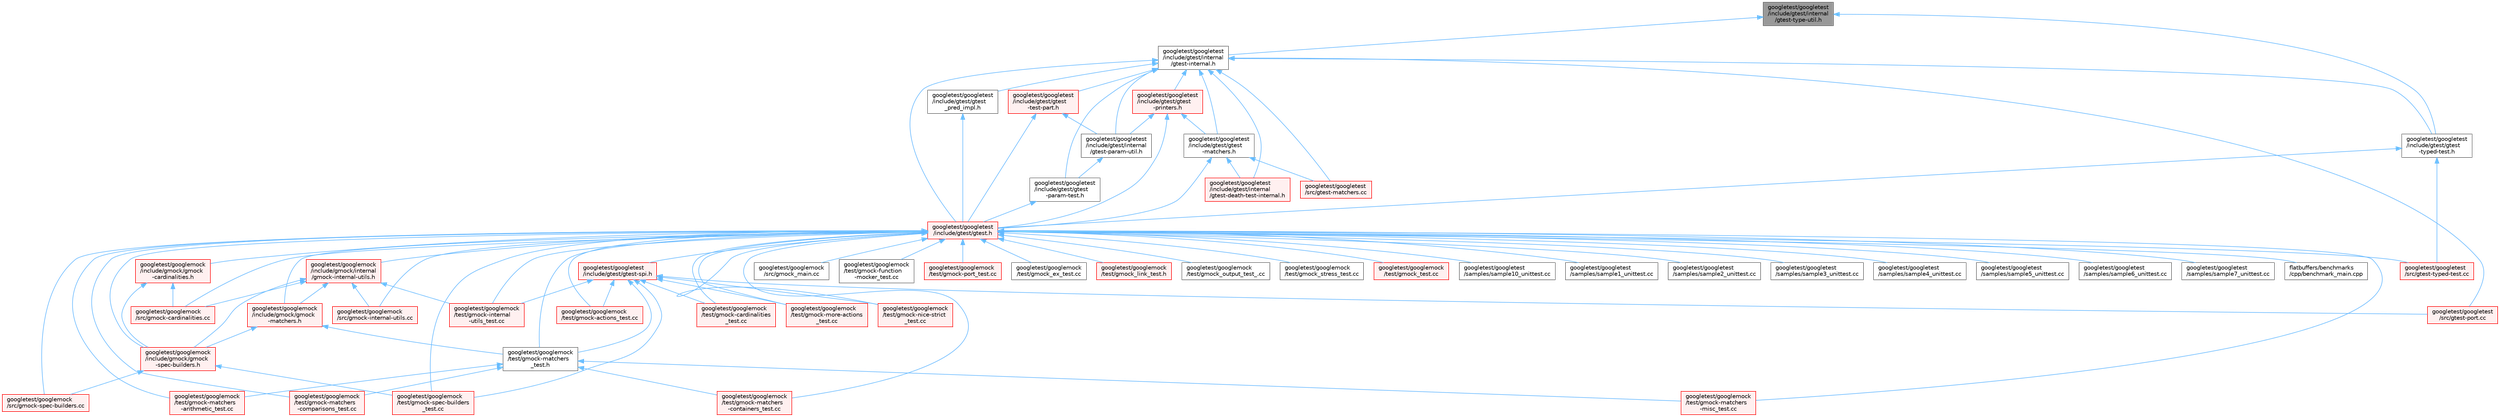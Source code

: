 digraph "googletest/googletest/include/gtest/internal/gtest-type-util.h"
{
 // LATEX_PDF_SIZE
  bgcolor="transparent";
  edge [fontname=Helvetica,fontsize=10,labelfontname=Helvetica,labelfontsize=10];
  node [fontname=Helvetica,fontsize=10,shape=box,height=0.2,width=0.4];
  Node1 [id="Node000001",label="googletest/googletest\l/include/gtest/internal\l/gtest-type-util.h",height=0.2,width=0.4,color="gray40", fillcolor="grey60", style="filled", fontcolor="black",tooltip=" "];
  Node1 -> Node2 [id="edge1_Node000001_Node000002",dir="back",color="steelblue1",style="solid",tooltip=" "];
  Node2 [id="Node000002",label="googletest/googletest\l/include/gtest/gtest\l-typed-test.h",height=0.2,width=0.4,color="grey40", fillcolor="white", style="filled",URL="$gtest-typed-test_8h.html",tooltip=" "];
  Node2 -> Node3 [id="edge2_Node000002_Node000003",dir="back",color="steelblue1",style="solid",tooltip=" "];
  Node3 [id="Node000003",label="googletest/googletest\l/include/gtest/gtest.h",height=0.2,width=0.4,color="red", fillcolor="#FFF0F0", style="filled",URL="$gtest_8h.html",tooltip=" "];
  Node3 -> Node4 [id="edge3_Node000003_Node000004",dir="back",color="steelblue1",style="solid",tooltip=" "];
  Node4 [id="Node000004",label="flatbuffers/benchmarks\l/cpp/benchmark_main.cpp",height=0.2,width=0.4,color="grey40", fillcolor="white", style="filled",URL="$benchmark__main_8cpp.html",tooltip=" "];
  Node3 -> Node5 [id="edge4_Node000003_Node000005",dir="back",color="steelblue1",style="solid",tooltip=" "];
  Node5 [id="Node000005",label="googletest/googlemock\l/include/gmock/gmock\l-cardinalities.h",height=0.2,width=0.4,color="red", fillcolor="#FFF0F0", style="filled",URL="$gmock-cardinalities_8h.html",tooltip=" "];
  Node5 -> Node6 [id="edge5_Node000005_Node000006",dir="back",color="steelblue1",style="solid",tooltip=" "];
  Node6 [id="Node000006",label="googletest/googlemock\l/include/gmock/gmock\l-spec-builders.h",height=0.2,width=0.4,color="red", fillcolor="#FFF0F0", style="filled",URL="$gmock-spec-builders_8h.html",tooltip=" "];
  Node6 -> Node11 [id="edge6_Node000006_Node000011",dir="back",color="steelblue1",style="solid",tooltip=" "];
  Node11 [id="Node000011",label="googletest/googlemock\l/src/gmock-spec-builders.cc",height=0.2,width=0.4,color="red", fillcolor="#FFF0F0", style="filled",URL="$gmock-spec-builders_8cc.html",tooltip=" "];
  Node6 -> Node27 [id="edge7_Node000006_Node000027",dir="back",color="steelblue1",style="solid",tooltip=" "];
  Node27 [id="Node000027",label="googletest/googlemock\l/test/gmock-spec-builders\l_test.cc",height=0.2,width=0.4,color="red", fillcolor="#FFF0F0", style="filled",URL="$gmock-spec-builders__test_8cc.html",tooltip=" "];
  Node5 -> Node37 [id="edge8_Node000005_Node000037",dir="back",color="steelblue1",style="solid",tooltip=" "];
  Node37 [id="Node000037",label="googletest/googlemock\l/src/gmock-cardinalities.cc",height=0.2,width=0.4,color="red", fillcolor="#FFF0F0", style="filled",URL="$gmock-cardinalities_8cc.html",tooltip=" "];
  Node3 -> Node38 [id="edge9_Node000003_Node000038",dir="back",color="steelblue1",style="solid",tooltip=" "];
  Node38 [id="Node000038",label="googletest/googlemock\l/include/gmock/gmock\l-matchers.h",height=0.2,width=0.4,color="red", fillcolor="#FFF0F0", style="filled",URL="$gmock-matchers_8h.html",tooltip=" "];
  Node38 -> Node6 [id="edge10_Node000038_Node000006",dir="back",color="steelblue1",style="solid",tooltip=" "];
  Node38 -> Node23 [id="edge11_Node000038_Node000023",dir="back",color="steelblue1",style="solid",tooltip=" "];
  Node23 [id="Node000023",label="googletest/googlemock\l/test/gmock-matchers\l_test.h",height=0.2,width=0.4,color="grey40", fillcolor="white", style="filled",URL="$gmock-matchers__test_8h.html",tooltip=" "];
  Node23 -> Node19 [id="edge12_Node000023_Node000019",dir="back",color="steelblue1",style="solid",tooltip=" "];
  Node19 [id="Node000019",label="googletest/googlemock\l/test/gmock-matchers\l-arithmetic_test.cc",height=0.2,width=0.4,color="red", fillcolor="#FFF0F0", style="filled",URL="$gmock-matchers-arithmetic__test_8cc.html",tooltip=" "];
  Node23 -> Node20 [id="edge13_Node000023_Node000020",dir="back",color="steelblue1",style="solid",tooltip=" "];
  Node20 [id="Node000020",label="googletest/googlemock\l/test/gmock-matchers\l-comparisons_test.cc",height=0.2,width=0.4,color="red", fillcolor="#FFF0F0", style="filled",URL="$gmock-matchers-comparisons__test_8cc.html",tooltip=" "];
  Node23 -> Node21 [id="edge14_Node000023_Node000021",dir="back",color="steelblue1",style="solid",tooltip=" "];
  Node21 [id="Node000021",label="googletest/googlemock\l/test/gmock-matchers\l-containers_test.cc",height=0.2,width=0.4,color="red", fillcolor="#FFF0F0", style="filled",URL="$gmock-matchers-containers__test_8cc.html",tooltip=" "];
  Node23 -> Node22 [id="edge15_Node000023_Node000022",dir="back",color="steelblue1",style="solid",tooltip=" "];
  Node22 [id="Node000022",label="googletest/googlemock\l/test/gmock-matchers\l-misc_test.cc",height=0.2,width=0.4,color="red", fillcolor="#FFF0F0", style="filled",URL="$gmock-matchers-misc__test_8cc.html",tooltip=" "];
  Node3 -> Node6 [id="edge16_Node000003_Node000006",dir="back",color="steelblue1",style="solid",tooltip=" "];
  Node3 -> Node41 [id="edge17_Node000003_Node000041",dir="back",color="steelblue1",style="solid",tooltip=" "];
  Node41 [id="Node000041",label="googletest/googlemock\l/include/gmock/internal\l/gmock-internal-utils.h",height=0.2,width=0.4,color="red", fillcolor="#FFF0F0", style="filled",URL="$gmock-internal-utils_8h.html",tooltip=" "];
  Node41 -> Node38 [id="edge18_Node000041_Node000038",dir="back",color="steelblue1",style="solid",tooltip=" "];
  Node41 -> Node6 [id="edge19_Node000041_Node000006",dir="back",color="steelblue1",style="solid",tooltip=" "];
  Node41 -> Node37 [id="edge20_Node000041_Node000037",dir="back",color="steelblue1",style="solid",tooltip=" "];
  Node41 -> Node10 [id="edge21_Node000041_Node000010",dir="back",color="steelblue1",style="solid",tooltip=" "];
  Node10 [id="Node000010",label="googletest/googlemock\l/src/gmock-internal-utils.cc",height=0.2,width=0.4,color="red", fillcolor="#FFF0F0", style="filled",URL="$gmock-internal-utils_8cc.html",tooltip=" "];
  Node41 -> Node18 [id="edge22_Node000041_Node000018",dir="back",color="steelblue1",style="solid",tooltip=" "];
  Node18 [id="Node000018",label="googletest/googlemock\l/test/gmock-internal\l-utils_test.cc",height=0.2,width=0.4,color="red", fillcolor="#FFF0F0", style="filled",URL="$gmock-internal-utils__test_8cc.html",tooltip=" "];
  Node3 -> Node37 [id="edge23_Node000003_Node000037",dir="back",color="steelblue1",style="solid",tooltip=" "];
  Node3 -> Node10 [id="edge24_Node000003_Node000010",dir="back",color="steelblue1",style="solid",tooltip=" "];
  Node3 -> Node11 [id="edge25_Node000003_Node000011",dir="back",color="steelblue1",style="solid",tooltip=" "];
  Node3 -> Node13 [id="edge26_Node000003_Node000013",dir="back",color="steelblue1",style="solid",tooltip=" "];
  Node13 [id="Node000013",label="googletest/googlemock\l/src/gmock_main.cc",height=0.2,width=0.4,color="grey40", fillcolor="white", style="filled",URL="$gmock__main_8cc.html",tooltip=" "];
  Node3 -> Node14 [id="edge27_Node000003_Node000014",dir="back",color="steelblue1",style="solid",tooltip=" "];
  Node14 [id="Node000014",label="googletest/googlemock\l/test/gmock-actions_test.cc",height=0.2,width=0.4,color="red", fillcolor="#FFF0F0", style="filled",URL="$gmock-actions__test_8cc.html",tooltip=" "];
  Node3 -> Node16 [id="edge28_Node000003_Node000016",dir="back",color="steelblue1",style="solid",tooltip=" "];
  Node16 [id="Node000016",label="googletest/googlemock\l/test/gmock-cardinalities\l_test.cc",height=0.2,width=0.4,color="red", fillcolor="#FFF0F0", style="filled",URL="$gmock-cardinalities__test_8cc.html",tooltip=" "];
  Node3 -> Node17 [id="edge29_Node000003_Node000017",dir="back",color="steelblue1",style="solid",tooltip=" "];
  Node17 [id="Node000017",label="googletest/googlemock\l/test/gmock-function\l-mocker_test.cc",height=0.2,width=0.4,color="grey40", fillcolor="white", style="filled",URL="$gmock-function-mocker__test_8cc.html",tooltip=" "];
  Node3 -> Node18 [id="edge30_Node000003_Node000018",dir="back",color="steelblue1",style="solid",tooltip=" "];
  Node3 -> Node19 [id="edge31_Node000003_Node000019",dir="back",color="steelblue1",style="solid",tooltip=" "];
  Node3 -> Node20 [id="edge32_Node000003_Node000020",dir="back",color="steelblue1",style="solid",tooltip=" "];
  Node3 -> Node21 [id="edge33_Node000003_Node000021",dir="back",color="steelblue1",style="solid",tooltip=" "];
  Node3 -> Node22 [id="edge34_Node000003_Node000022",dir="back",color="steelblue1",style="solid",tooltip=" "];
  Node3 -> Node23 [id="edge35_Node000003_Node000023",dir="back",color="steelblue1",style="solid",tooltip=" "];
  Node3 -> Node24 [id="edge36_Node000003_Node000024",dir="back",color="steelblue1",style="solid",tooltip=" "];
  Node24 [id="Node000024",label="googletest/googlemock\l/test/gmock-more-actions\l_test.cc",height=0.2,width=0.4,color="red", fillcolor="#FFF0F0", style="filled",URL="$gmock-more-actions__test_8cc.html",tooltip=" "];
  Node3 -> Node25 [id="edge37_Node000003_Node000025",dir="back",color="steelblue1",style="solid",tooltip=" "];
  Node25 [id="Node000025",label="googletest/googlemock\l/test/gmock-nice-strict\l_test.cc",height=0.2,width=0.4,color="red", fillcolor="#FFF0F0", style="filled",URL="$gmock-nice-strict__test_8cc.html",tooltip=" "];
  Node3 -> Node44 [id="edge38_Node000003_Node000044",dir="back",color="steelblue1",style="solid",tooltip=" "];
  Node44 [id="Node000044",label="googletest/googlemock\l/test/gmock-port_test.cc",height=0.2,width=0.4,color="red", fillcolor="#FFF0F0", style="filled",URL="$gmock-port__test_8cc.html",tooltip=" "];
  Node3 -> Node27 [id="edge39_Node000003_Node000027",dir="back",color="steelblue1",style="solid",tooltip=" "];
  Node3 -> Node28 [id="edge40_Node000003_Node000028",dir="back",color="steelblue1",style="solid",tooltip=" "];
  Node28 [id="Node000028",label="googletest/googlemock\l/test/gmock_ex_test.cc",height=0.2,width=0.4,color="grey40", fillcolor="white", style="filled",URL="$gmock__ex__test_8cc.html",tooltip=" "];
  Node3 -> Node30 [id="edge41_Node000003_Node000030",dir="back",color="steelblue1",style="solid",tooltip=" "];
  Node30 [id="Node000030",label="googletest/googlemock\l/test/gmock_link_test.h",height=0.2,width=0.4,color="red", fillcolor="#FFF0F0", style="filled",URL="$gmock__link__test_8h.html",tooltip=" "];
  Node3 -> Node33 [id="edge42_Node000003_Node000033",dir="back",color="steelblue1",style="solid",tooltip=" "];
  Node33 [id="Node000033",label="googletest/googlemock\l/test/gmock_output_test_.cc",height=0.2,width=0.4,color="grey40", fillcolor="white", style="filled",URL="$gmock__output__test___8cc.html",tooltip=" "];
  Node3 -> Node34 [id="edge43_Node000003_Node000034",dir="back",color="steelblue1",style="solid",tooltip=" "];
  Node34 [id="Node000034",label="googletest/googlemock\l/test/gmock_stress_test.cc",height=0.2,width=0.4,color="grey40", fillcolor="white", style="filled",URL="$gmock__stress__test_8cc.html",tooltip=" "];
  Node3 -> Node35 [id="edge44_Node000003_Node000035",dir="back",color="steelblue1",style="solid",tooltip=" "];
  Node35 [id="Node000035",label="googletest/googlemock\l/test/gmock_test.cc",height=0.2,width=0.4,color="red", fillcolor="#FFF0F0", style="filled",URL="$gmock__test_8cc.html",tooltip=" "];
  Node3 -> Node45 [id="edge45_Node000003_Node000045",dir="back",color="steelblue1",style="solid",tooltip=" "];
  Node45 [id="Node000045",label="googletest/googletest\l/include/gtest/gtest-spi.h",height=0.2,width=0.4,color="red", fillcolor="#FFF0F0", style="filled",URL="$gtest-spi_8h.html",tooltip=" "];
  Node45 -> Node14 [id="edge46_Node000045_Node000014",dir="back",color="steelblue1",style="solid",tooltip=" "];
  Node45 -> Node16 [id="edge47_Node000045_Node000016",dir="back",color="steelblue1",style="solid",tooltip=" "];
  Node45 -> Node18 [id="edge48_Node000045_Node000018",dir="back",color="steelblue1",style="solid",tooltip=" "];
  Node45 -> Node23 [id="edge49_Node000045_Node000023",dir="back",color="steelblue1",style="solid",tooltip=" "];
  Node45 -> Node24 [id="edge50_Node000045_Node000024",dir="back",color="steelblue1",style="solid",tooltip=" "];
  Node45 -> Node25 [id="edge51_Node000045_Node000025",dir="back",color="steelblue1",style="solid",tooltip=" "];
  Node45 -> Node27 [id="edge52_Node000045_Node000027",dir="back",color="steelblue1",style="solid",tooltip=" "];
  Node45 -> Node49 [id="edge53_Node000045_Node000049",dir="back",color="steelblue1",style="solid",tooltip=" "];
  Node49 [id="Node000049",label="googletest/googletest\l/src/gtest-port.cc",height=0.2,width=0.4,color="red", fillcolor="#FFF0F0", style="filled",URL="$gtest-port_8cc.html",tooltip=" "];
  Node3 -> Node66 [id="edge54_Node000003_Node000066",dir="back",color="steelblue1",style="solid",tooltip=" "];
  Node66 [id="Node000066",label="googletest/googletest\l/samples/sample10_unittest.cc",height=0.2,width=0.4,color="grey40", fillcolor="white", style="filled",URL="$sample10__unittest_8cc.html",tooltip=" "];
  Node3 -> Node67 [id="edge55_Node000003_Node000067",dir="back",color="steelblue1",style="solid",tooltip=" "];
  Node67 [id="Node000067",label="googletest/googletest\l/samples/sample1_unittest.cc",height=0.2,width=0.4,color="grey40", fillcolor="white", style="filled",URL="$sample1__unittest_8cc.html",tooltip=" "];
  Node3 -> Node68 [id="edge56_Node000003_Node000068",dir="back",color="steelblue1",style="solid",tooltip=" "];
  Node68 [id="Node000068",label="googletest/googletest\l/samples/sample2_unittest.cc",height=0.2,width=0.4,color="grey40", fillcolor="white", style="filled",URL="$sample2__unittest_8cc.html",tooltip=" "];
  Node3 -> Node69 [id="edge57_Node000003_Node000069",dir="back",color="steelblue1",style="solid",tooltip=" "];
  Node69 [id="Node000069",label="googletest/googletest\l/samples/sample3_unittest.cc",height=0.2,width=0.4,color="grey40", fillcolor="white", style="filled",URL="$sample3__unittest_8cc.html",tooltip=" "];
  Node3 -> Node70 [id="edge58_Node000003_Node000070",dir="back",color="steelblue1",style="solid",tooltip=" "];
  Node70 [id="Node000070",label="googletest/googletest\l/samples/sample4_unittest.cc",height=0.2,width=0.4,color="grey40", fillcolor="white", style="filled",URL="$sample4__unittest_8cc.html",tooltip=" "];
  Node3 -> Node71 [id="edge59_Node000003_Node000071",dir="back",color="steelblue1",style="solid",tooltip=" "];
  Node71 [id="Node000071",label="googletest/googletest\l/samples/sample5_unittest.cc",height=0.2,width=0.4,color="grey40", fillcolor="white", style="filled",URL="$sample5__unittest_8cc.html",tooltip=" "];
  Node3 -> Node72 [id="edge60_Node000003_Node000072",dir="back",color="steelblue1",style="solid",tooltip=" "];
  Node72 [id="Node000072",label="googletest/googletest\l/samples/sample6_unittest.cc",height=0.2,width=0.4,color="grey40", fillcolor="white", style="filled",URL="$sample6__unittest_8cc.html",tooltip=" "];
  Node3 -> Node73 [id="edge61_Node000003_Node000073",dir="back",color="steelblue1",style="solid",tooltip=" "];
  Node73 [id="Node000073",label="googletest/googletest\l/samples/sample7_unittest.cc",height=0.2,width=0.4,color="grey40", fillcolor="white", style="filled",URL="$sample7__unittest_8cc.html",tooltip=" "];
  Node3 -> Node76 [id="edge62_Node000003_Node000076",dir="back",color="steelblue1",style="solid",tooltip=" "];
  Node76 [id="Node000076",label="googletest/googletest\l/src/gtest-typed-test.cc",height=0.2,width=0.4,color="red", fillcolor="#FFF0F0", style="filled",URL="$gtest-typed-test_8cc.html",tooltip=" "];
  Node2 -> Node76 [id="edge63_Node000002_Node000076",dir="back",color="steelblue1",style="solid",tooltip=" "];
  Node1 -> Node121 [id="edge64_Node000001_Node000121",dir="back",color="steelblue1",style="solid",tooltip=" "];
  Node121 [id="Node000121",label="googletest/googletest\l/include/gtest/internal\l/gtest-internal.h",height=0.2,width=0.4,color="grey40", fillcolor="white", style="filled",URL="$gtest-internal_8h.html",tooltip=" "];
  Node121 -> Node122 [id="edge65_Node000121_Node000122",dir="back",color="steelblue1",style="solid",tooltip=" "];
  Node122 [id="Node000122",label="googletest/googletest\l/include/gtest/gtest\l-matchers.h",height=0.2,width=0.4,color="grey40", fillcolor="white", style="filled",URL="$gtest-matchers_8h.html",tooltip=" "];
  Node122 -> Node3 [id="edge66_Node000122_Node000003",dir="back",color="steelblue1",style="solid",tooltip=" "];
  Node122 -> Node123 [id="edge67_Node000122_Node000123",dir="back",color="steelblue1",style="solid",tooltip=" "];
  Node123 [id="Node000123",label="googletest/googletest\l/include/gtest/internal\l/gtest-death-test-internal.h",height=0.2,width=0.4,color="red", fillcolor="#FFF0F0", style="filled",URL="$gtest-death-test-internal_8h.html",tooltip=" "];
  Node122 -> Node125 [id="edge68_Node000122_Node000125",dir="back",color="steelblue1",style="solid",tooltip=" "];
  Node125 [id="Node000125",label="googletest/googletest\l/src/gtest-matchers.cc",height=0.2,width=0.4,color="red", fillcolor="#FFF0F0", style="filled",URL="$gtest-matchers_8cc.html",tooltip=" "];
  Node121 -> Node126 [id="edge69_Node000121_Node000126",dir="back",color="steelblue1",style="solid",tooltip=" "];
  Node126 [id="Node000126",label="googletest/googletest\l/include/gtest/gtest\l-param-test.h",height=0.2,width=0.4,color="grey40", fillcolor="white", style="filled",URL="$gtest-param-test_8h.html",tooltip=" "];
  Node126 -> Node3 [id="edge70_Node000126_Node000003",dir="back",color="steelblue1",style="solid",tooltip=" "];
  Node121 -> Node127 [id="edge71_Node000121_Node000127",dir="back",color="steelblue1",style="solid",tooltip=" "];
  Node127 [id="Node000127",label="googletest/googletest\l/include/gtest/gtest\l-printers.h",height=0.2,width=0.4,color="red", fillcolor="#FFF0F0", style="filled",URL="$gtest-printers_8h.html",tooltip=" "];
  Node127 -> Node122 [id="edge72_Node000127_Node000122",dir="back",color="steelblue1",style="solid",tooltip=" "];
  Node127 -> Node3 [id="edge73_Node000127_Node000003",dir="back",color="steelblue1",style="solid",tooltip=" "];
  Node127 -> Node128 [id="edge74_Node000127_Node000128",dir="back",color="steelblue1",style="solid",tooltip=" "];
  Node128 [id="Node000128",label="googletest/googletest\l/include/gtest/internal\l/gtest-param-util.h",height=0.2,width=0.4,color="grey40", fillcolor="white", style="filled",URL="$gtest-param-util_8h.html",tooltip=" "];
  Node128 -> Node126 [id="edge75_Node000128_Node000126",dir="back",color="steelblue1",style="solid",tooltip=" "];
  Node121 -> Node129 [id="edge76_Node000121_Node000129",dir="back",color="steelblue1",style="solid",tooltip=" "];
  Node129 [id="Node000129",label="googletest/googletest\l/include/gtest/gtest\l-test-part.h",height=0.2,width=0.4,color="red", fillcolor="#FFF0F0", style="filled",URL="$gtest-test-part_8h.html",tooltip=" "];
  Node129 -> Node3 [id="edge77_Node000129_Node000003",dir="back",color="steelblue1",style="solid",tooltip=" "];
  Node129 -> Node128 [id="edge78_Node000129_Node000128",dir="back",color="steelblue1",style="solid",tooltip=" "];
  Node121 -> Node2 [id="edge79_Node000121_Node000002",dir="back",color="steelblue1",style="solid",tooltip=" "];
  Node121 -> Node3 [id="edge80_Node000121_Node000003",dir="back",color="steelblue1",style="solid",tooltip=" "];
  Node121 -> Node130 [id="edge81_Node000121_Node000130",dir="back",color="steelblue1",style="solid",tooltip=" "];
  Node130 [id="Node000130",label="googletest/googletest\l/include/gtest/gtest\l_pred_impl.h",height=0.2,width=0.4,color="grey40", fillcolor="white", style="filled",URL="$gtest__pred__impl_8h.html",tooltip=" "];
  Node130 -> Node3 [id="edge82_Node000130_Node000003",dir="back",color="steelblue1",style="solid",tooltip=" "];
  Node121 -> Node123 [id="edge83_Node000121_Node000123",dir="back",color="steelblue1",style="solid",tooltip=" "];
  Node121 -> Node128 [id="edge84_Node000121_Node000128",dir="back",color="steelblue1",style="solid",tooltip=" "];
  Node121 -> Node125 [id="edge85_Node000121_Node000125",dir="back",color="steelblue1",style="solid",tooltip=" "];
  Node121 -> Node49 [id="edge86_Node000121_Node000049",dir="back",color="steelblue1",style="solid",tooltip=" "];
}
